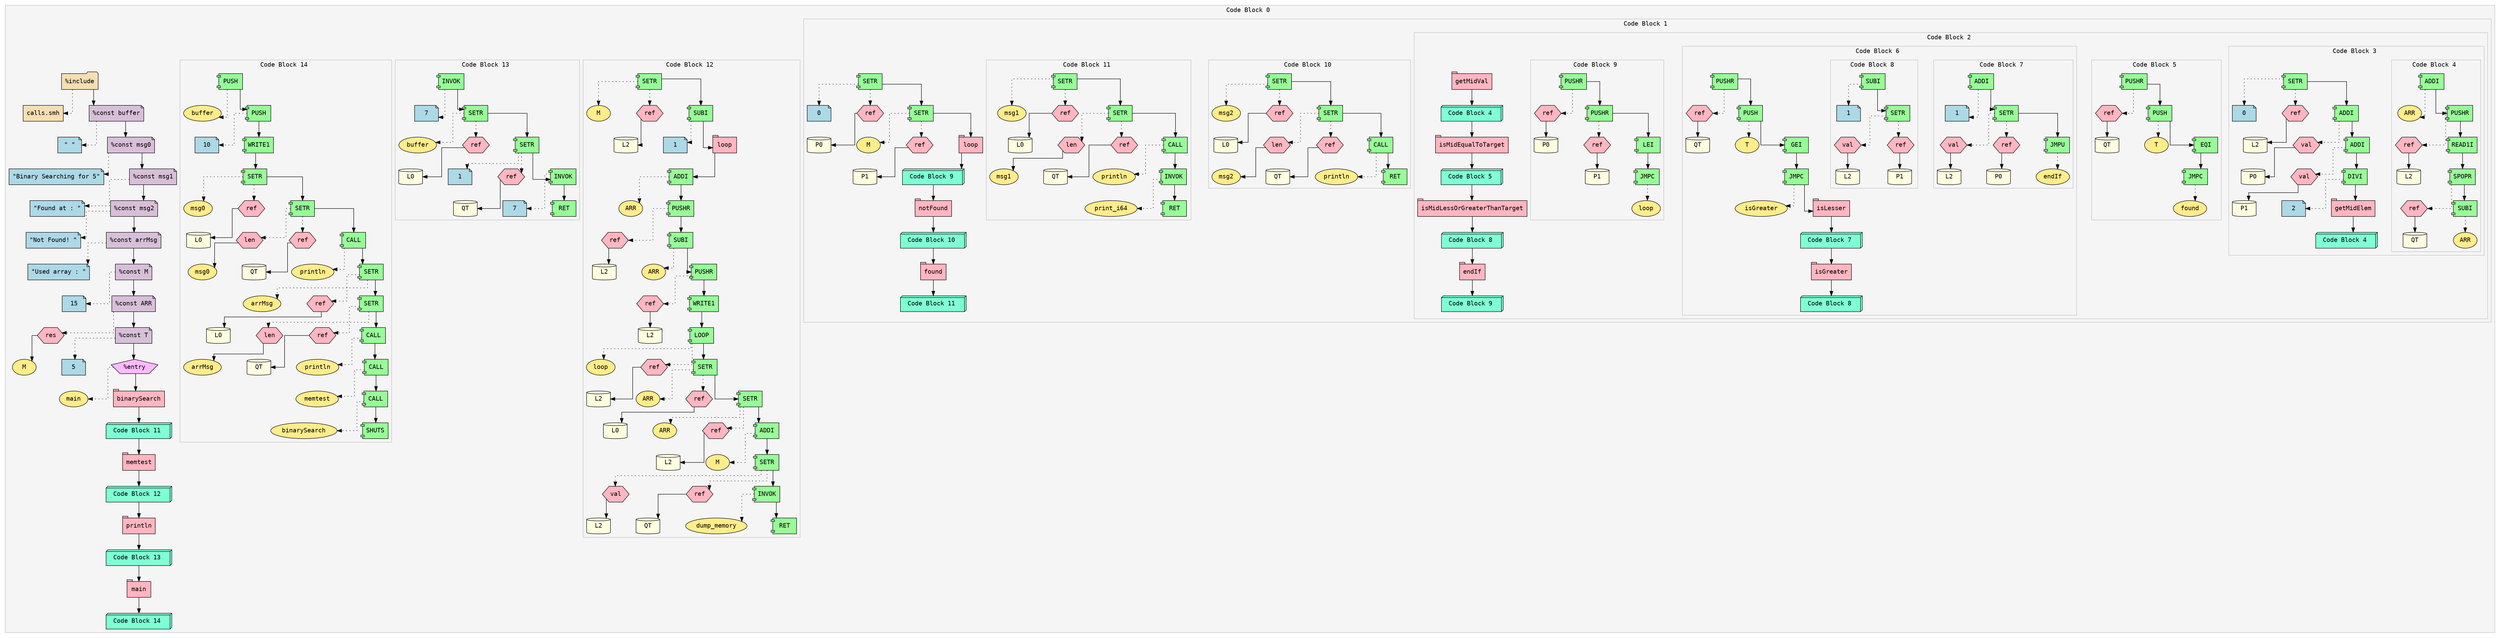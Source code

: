 digraph binarySearch {
    splines="ortho";
    nodesep=0.8;
    ranksep=0.5;
    subgraph cluster_0 {
        label="Code Block 0 ";
        style="filled";
        color="gray";
        fillcolor="whitesmoke";
        fontname="Courier";
        Expr_2 [shape="folder", style="filled", fillcolor="wheat", fontname="Courier", label="%include"];
        Expr_1 [shape="box", style="filled", fillcolor="wheat", fontname="Courier", label="calls.smh"];
        Expr_2 -> Expr_1 [style="dotted"];
        Expr_3 [shape="note", style="filled", fillcolor="thistle", fontname="Courier", label="%const buffer"];
        Expr_4 [shape="note", style="filled", fillcolor="lightblue", fontname="Courier", label="\" \""];
        Expr_3 -> Expr_4 [style="dotted"];
        Expr_2 -> Expr_3;
        Expr_5 [shape="note", style="filled", fillcolor="thistle", fontname="Courier", label="%const msg0"];
        Expr_6 [shape="note", style="filled", fillcolor="lightblue", fontname="Courier", label="\"Binary Searching for 5\""];
        Expr_5 -> Expr_6 [style="dotted"];
        Expr_3 -> Expr_5;
        Expr_7 [shape="note", style="filled", fillcolor="thistle", fontname="Courier", label="%const msg1"];
        Expr_8 [shape="note", style="filled", fillcolor="lightblue", fontname="Courier", label="\"Found at : \""];
        Expr_7 -> Expr_8 [style="dotted"];
        Expr_5 -> Expr_7;
        Expr_9 [shape="note", style="filled", fillcolor="thistle", fontname="Courier", label="%const msg2"];
        Expr_10 [shape="note", style="filled", fillcolor="lightblue", fontname="Courier", label="\"Not Found! \""];
        Expr_9 -> Expr_10 [style="dotted"];
        Expr_7 -> Expr_9;
        Expr_11 [shape="note", style="filled", fillcolor="thistle", fontname="Courier", label="%const arrMsg"];
        Expr_12 [shape="note", style="filled", fillcolor="lightblue", fontname="Courier", label="\"Used array : \""];
        Expr_11 -> Expr_12 [style="dotted"];
        Expr_9 -> Expr_11;
        Expr_13 [shape="note", style="filled", fillcolor="thistle", fontname="Courier", label="%const M"];
        Expr_14 [shape="note", style="filled", fillcolor="lightblue", fontname="Courier", label="15"];
        Expr_13 -> Expr_14 [style="dotted"];
        Expr_11 -> Expr_13;
        Expr_15 [shape="note", style="filled", fillcolor="thistle", fontname="Courier", label="%const ARR"];
        Expr_16 [shape="hexagon", style="filled", fillcolor="lightpink", fontname="Courier", label="res"];
        Expr_17 [shape="ellipse", style="filled", fillcolor="lightgoldenrod1", fontname="Courier", label="M"];
        Expr_16 -> Expr_17;
        Expr_15 -> Expr_16 [style="dotted"];
        Expr_13 -> Expr_15;
        Expr_18 [shape="note", style="filled", fillcolor="thistle", fontname="Courier", label="%const T"];
        Expr_19 [shape="note", style="filled", fillcolor="lightblue", fontname="Courier", label="5"];
        Expr_18 -> Expr_19 [style="dotted"];
        Expr_15 -> Expr_18;
        Expr_20 [shape="pentagon", style="filled", fillcolor="plum1", fontname="Courier", label="%entry"];
        Expr_21 [shape="ellipse", style="filled", fillcolor="lightgoldenrod1", fontname="Courier", label="main"];
        Expr_20 -> Expr_21 [style="dotted"];
        Expr_18 -> Expr_20;
        Expr_22 [shape="tab", style="filled", fillcolor="lightpink", fontname="Courier", label="binarySearch"];
        Expr_20 -> Expr_22;
        subgraph cluster_23 {
            label="Code Block 1 ";
            style="filled";
            color="gray";
            fillcolor="whitesmoke";
            fontname="Courier";
            Expr_24 [shape="component", style="filled", fillcolor="palegreen", fontname="Courier", label="SETR"];
            Expr_25 [shape="note", style="filled", fillcolor="lightblue", fontname="Courier", label="0"];
            Expr_24 -> Expr_25 [style="dotted"];
            Expr_26 [shape="hexagon", style="filled", fillcolor="lightpink", fontname="Courier", label="ref"];
            Expr_27 [shape="cylinder", style="filled", fillcolor="lightyellow", fontname="Courier", label="P0"];
            Expr_26 -> Expr_27;
            Expr_24 -> Expr_26 [style="dotted"];
            Expr_28 [shape="component", style="filled", fillcolor="palegreen", fontname="Courier", label="SETR"];
            Expr_29 [shape="ellipse", style="filled", fillcolor="lightgoldenrod1", fontname="Courier", label="M"];
            Expr_28 -> Expr_29 [style="dotted"];
            Expr_30 [shape="hexagon", style="filled", fillcolor="lightpink", fontname="Courier", label="ref"];
            Expr_31 [shape="cylinder", style="filled", fillcolor="lightyellow", fontname="Courier", label="P1"];
            Expr_30 -> Expr_31;
            Expr_28 -> Expr_30 [style="dotted"];
            Expr_24 -> Expr_28;
            Expr_32 [shape="tab", style="filled", fillcolor="lightpink", fontname="Courier", label="loop"];
            Expr_28 -> Expr_32;
            subgraph cluster_33 {
                label="Code Block 2 ";
                style="filled";
                color="gray";
                fillcolor="whitesmoke";
                fontname="Courier";
                Expr_34 [shape="tab", style="filled", fillcolor="lightpink", fontname="Courier", label="getMidVal"];
                subgraph cluster_35 {
                    label="Code Block 3 ";
                    style="filled";
                    color="gray";
                    fillcolor="whitesmoke";
                    fontname="Courier";
                    Expr_36 [shape="component", style="filled", fillcolor="palegreen", fontname="Courier", label="SETR"];
                    Expr_37 [shape="note", style="filled", fillcolor="lightblue", fontname="Courier", label="0"];
                    Expr_36 -> Expr_37 [style="dotted"];
                    Expr_38 [shape="hexagon", style="filled", fillcolor="lightpink", fontname="Courier", label="ref"];
                    Expr_39 [shape="cylinder", style="filled", fillcolor="lightyellow", fontname="Courier", label="L2"];
                    Expr_38 -> Expr_39;
                    Expr_36 -> Expr_38 [style="dotted"];
                    Expr_40 [shape="component", style="filled", fillcolor="palegreen", fontname="Courier", label="ADDI"];
                    Expr_41 [shape="hexagon", style="filled", fillcolor="lightpink", fontname="Courier", label="val"];
                    Expr_42 [shape="cylinder", style="filled", fillcolor="lightyellow", fontname="Courier", label="P0"];
                    Expr_41 -> Expr_42;
                    Expr_40 -> Expr_41 [style="dotted"];
                    Expr_36 -> Expr_40;
                    Expr_43 [shape="component", style="filled", fillcolor="palegreen", fontname="Courier", label="ADDI"];
                    Expr_44 [shape="hexagon", style="filled", fillcolor="lightpink", fontname="Courier", label="val"];
                    Expr_45 [shape="cylinder", style="filled", fillcolor="lightyellow", fontname="Courier", label="P1"];
                    Expr_44 -> Expr_45;
                    Expr_43 -> Expr_44 [style="dotted"];
                    Expr_40 -> Expr_43;
                    Expr_46 [shape="component", style="filled", fillcolor="palegreen", fontname="Courier", label="DIVI"];
                    Expr_47 [shape="note", style="filled", fillcolor="lightblue", fontname="Courier", label="2"];
                    Expr_46 -> Expr_47 [style="dotted"];
                    Expr_43 -> Expr_46;
                    Expr_48 [shape="tab", style="filled", fillcolor="lightpink", fontname="Courier", label="getMidElem"];
                    Expr_46 -> Expr_48;
                    subgraph cluster_49 {
                        label="Code Block 4 ";
                        style="filled";
                        color="gray";
                        fillcolor="whitesmoke";
                        fontname="Courier";
                        Expr_50 [shape="component", style="filled", fillcolor="palegreen", fontname="Courier", label="ADDI"];
                        Expr_51 [shape="ellipse", style="filled", fillcolor="lightgoldenrod1", fontname="Courier", label="ARR"];
                        Expr_50 -> Expr_51 [style="dotted"];
                        Expr_52 [shape="component", style="filled", fillcolor="palegreen", fontname="Courier", label="PUSHR"];
                        Expr_53 [shape="hexagon", style="filled", fillcolor="lightpink", fontname="Courier", label="ref"];
                        Expr_54 [shape="cylinder", style="filled", fillcolor="lightyellow", fontname="Courier", label="L2"];
                        Expr_53 -> Expr_54;
                        Expr_52 -> Expr_53 [style="dotted"];
                        Expr_50 -> Expr_52;
                        Expr_55 [shape="component", style="filled", fillcolor="palegreen", fontname="Courier", label="READ1I"];
                        Expr_52 -> Expr_55;
                        Expr_56 [shape="component", style="filled", fillcolor="palegreen", fontname="Courier", label="SPOPR"];
                        Expr_57 [shape="hexagon", style="filled", fillcolor="lightpink", fontname="Courier", label="ref"];
                        Expr_58 [shape="cylinder", style="filled", fillcolor="lightyellow", fontname="Courier", label="QT"];
                        Expr_57 -> Expr_58;
                        Expr_56 -> Expr_57 [style="dotted"];
                        Expr_55 -> Expr_56;
                        Expr_59 [shape="component", style="filled", fillcolor="palegreen", fontname="Courier", label="SUBI"];
                        Expr_60 [shape="ellipse", style="filled", fillcolor="lightgoldenrod1", fontname="Courier", label="ARR"];
                        Expr_59 -> Expr_60 [style="dotted"];
                        Expr_56 -> Expr_59;
                    }
                    Expr_49 [shape="box3d", style="filled", fillcolor="aquamarine", fontname="Courier", label=" Code Block 4  "];
                    Expr_48 -> Expr_49;
                }
                Expr_35 [shape="box3d", style="filled", fillcolor="aquamarine", fontname="Courier", label=" Code Block 4  "];
                Expr_34 -> Expr_35;
                Expr_61 [shape="tab", style="filled", fillcolor="lightpink", fontname="Courier", label="isMidEqualToTarget"];
                Expr_35 -> Expr_61;
                subgraph cluster_62 {
                    label="Code Block 5 ";
                    style="filled";
                    color="gray";
                    fillcolor="whitesmoke";
                    fontname="Courier";
                    Expr_63 [shape="component", style="filled", fillcolor="palegreen", fontname="Courier", label="PUSHR"];
                    Expr_64 [shape="hexagon", style="filled", fillcolor="lightpink", fontname="Courier", label="ref"];
                    Expr_65 [shape="cylinder", style="filled", fillcolor="lightyellow", fontname="Courier", label="QT"];
                    Expr_64 -> Expr_65;
                    Expr_63 -> Expr_64 [style="dotted"];
                    Expr_66 [shape="component", style="filled", fillcolor="palegreen", fontname="Courier", label="PUSH"];
                    Expr_67 [shape="ellipse", style="filled", fillcolor="lightgoldenrod1", fontname="Courier", label="T"];
                    Expr_66 -> Expr_67 [style="dotted"];
                    Expr_63 -> Expr_66;
                    Expr_68 [shape="component", style="filled", fillcolor="palegreen", fontname="Courier", label="EQI"];
                    Expr_66 -> Expr_68;
                    Expr_69 [shape="component", style="filled", fillcolor="palegreen", fontname="Courier", label="JMPC"];
                    Expr_70 [shape="ellipse", style="filled", fillcolor="lightgoldenrod1", fontname="Courier", label="found"];
                    Expr_69 -> Expr_70 [style="dotted"];
                    Expr_68 -> Expr_69;
                }
                Expr_62 [shape="box3d", style="filled", fillcolor="aquamarine", fontname="Courier", label=" Code Block 5  "];
                Expr_61 -> Expr_62;
                Expr_71 [shape="tab", style="filled", fillcolor="lightpink", fontname="Courier", label="isMidLessOrGreaterThanTarget"];
                Expr_62 -> Expr_71;
                subgraph cluster_72 {
                    label="Code Block 6 ";
                    style="filled";
                    color="gray";
                    fillcolor="whitesmoke";
                    fontname="Courier";
                    Expr_73 [shape="component", style="filled", fillcolor="palegreen", fontname="Courier", label="PUSHR"];
                    Expr_74 [shape="hexagon", style="filled", fillcolor="lightpink", fontname="Courier", label="ref"];
                    Expr_75 [shape="cylinder", style="filled", fillcolor="lightyellow", fontname="Courier", label="QT"];
                    Expr_74 -> Expr_75;
                    Expr_73 -> Expr_74 [style="dotted"];
                    Expr_76 [shape="component", style="filled", fillcolor="palegreen", fontname="Courier", label="PUSH"];
                    Expr_77 [shape="ellipse", style="filled", fillcolor="lightgoldenrod1", fontname="Courier", label="T"];
                    Expr_76 -> Expr_77 [style="dotted"];
                    Expr_73 -> Expr_76;
                    Expr_78 [shape="component", style="filled", fillcolor="palegreen", fontname="Courier", label="GEI"];
                    Expr_76 -> Expr_78;
                    Expr_79 [shape="component", style="filled", fillcolor="palegreen", fontname="Courier", label="JMPC"];
                    Expr_80 [shape="ellipse", style="filled", fillcolor="lightgoldenrod1", fontname="Courier", label="isGreater"];
                    Expr_79 -> Expr_80 [style="dotted"];
                    Expr_78 -> Expr_79;
                    Expr_81 [shape="tab", style="filled", fillcolor="lightpink", fontname="Courier", label="isLesser"];
                    Expr_79 -> Expr_81;
                    subgraph cluster_82 {
                        label="Code Block 7 ";
                        style="filled";
                        color="gray";
                        fillcolor="whitesmoke";
                        fontname="Courier";
                        Expr_83 [shape="component", style="filled", fillcolor="palegreen", fontname="Courier", label="ADDI"];
                        Expr_84 [shape="note", style="filled", fillcolor="lightblue", fontname="Courier", label="1"];
                        Expr_83 -> Expr_84 [style="dotted"];
                        Expr_85 [shape="component", style="filled", fillcolor="palegreen", fontname="Courier", label="SETR"];
                        Expr_86 [shape="hexagon", style="filled", fillcolor="lightpink", fontname="Courier", label="val"];
                        Expr_87 [shape="cylinder", style="filled", fillcolor="lightyellow", fontname="Courier", label="L2"];
                        Expr_86 -> Expr_87;
                        Expr_85 -> Expr_86 [style="dotted"];
                        Expr_88 [shape="hexagon", style="filled", fillcolor="lightpink", fontname="Courier", label="ref"];
                        Expr_89 [shape="cylinder", style="filled", fillcolor="lightyellow", fontname="Courier", label="P0"];
                        Expr_88 -> Expr_89;
                        Expr_85 -> Expr_88 [style="dotted"];
                        Expr_83 -> Expr_85;
                        Expr_90 [shape="component", style="filled", fillcolor="palegreen", fontname="Courier", label="JMPU"];
                        Expr_91 [shape="ellipse", style="filled", fillcolor="lightgoldenrod1", fontname="Courier", label="endIf"];
                        Expr_90 -> Expr_91 [style="dotted"];
                        Expr_85 -> Expr_90;
                    }
                    Expr_82 [shape="box3d", style="filled", fillcolor="aquamarine", fontname="Courier", label=" Code Block 7  "];
                    Expr_81 -> Expr_82;
                    Expr_92 [shape="tab", style="filled", fillcolor="lightpink", fontname="Courier", label="isGreater"];
                    Expr_82 -> Expr_92;
                    subgraph cluster_93 {
                        label="Code Block 8 ";
                        style="filled";
                        color="gray";
                        fillcolor="whitesmoke";
                        fontname="Courier";
                        Expr_94 [shape="component", style="filled", fillcolor="palegreen", fontname="Courier", label="SUBI"];
                        Expr_95 [shape="note", style="filled", fillcolor="lightblue", fontname="Courier", label="1"];
                        Expr_94 -> Expr_95 [style="dotted"];
                        Expr_96 [shape="component", style="filled", fillcolor="palegreen", fontname="Courier", label="SETR"];
                        Expr_97 [shape="hexagon", style="filled", fillcolor="lightpink", fontname="Courier", label="val"];
                        Expr_98 [shape="cylinder", style="filled", fillcolor="lightyellow", fontname="Courier", label="L2"];
                        Expr_97 -> Expr_98;
                        Expr_96 -> Expr_97 [style="dotted"];
                        Expr_99 [shape="hexagon", style="filled", fillcolor="lightpink", fontname="Courier", label="ref"];
                        Expr_100 [shape="cylinder", style="filled", fillcolor="lightyellow", fontname="Courier", label="P1"];
                        Expr_99 -> Expr_100;
                        Expr_96 -> Expr_99 [style="dotted"];
                        Expr_94 -> Expr_96;
                    }
                    Expr_93 [shape="box3d", style="filled", fillcolor="aquamarine", fontname="Courier", label=" Code Block 8  "];
                    Expr_92 -> Expr_93;
                }
                Expr_72 [shape="box3d", style="filled", fillcolor="aquamarine", fontname="Courier", label=" Code Block 8  "];
                Expr_71 -> Expr_72;
                Expr_101 [shape="tab", style="filled", fillcolor="lightpink", fontname="Courier", label="endIf"];
                Expr_72 -> Expr_101;
                subgraph cluster_102 {
                    label="Code Block 9 ";
                    style="filled";
                    color="gray";
                    fillcolor="whitesmoke";
                    fontname="Courier";
                    Expr_103 [shape="component", style="filled", fillcolor="palegreen", fontname="Courier", label="PUSHR"];
                    Expr_104 [shape="hexagon", style="filled", fillcolor="lightpink", fontname="Courier", label="ref"];
                    Expr_105 [shape="cylinder", style="filled", fillcolor="lightyellow", fontname="Courier", label="P0"];
                    Expr_104 -> Expr_105;
                    Expr_103 -> Expr_104 [style="dotted"];
                    Expr_106 [shape="component", style="filled", fillcolor="palegreen", fontname="Courier", label="PUSHR"];
                    Expr_107 [shape="hexagon", style="filled", fillcolor="lightpink", fontname="Courier", label="ref"];
                    Expr_108 [shape="cylinder", style="filled", fillcolor="lightyellow", fontname="Courier", label="P1"];
                    Expr_107 -> Expr_108;
                    Expr_106 -> Expr_107 [style="dotted"];
                    Expr_103 -> Expr_106;
                    Expr_109 [shape="component", style="filled", fillcolor="palegreen", fontname="Courier", label="LEI"];
                    Expr_106 -> Expr_109;
                    Expr_110 [shape="component", style="filled", fillcolor="palegreen", fontname="Courier", label="JMPC"];
                    Expr_111 [shape="ellipse", style="filled", fillcolor="lightgoldenrod1", fontname="Courier", label="loop"];
                    Expr_110 -> Expr_111 [style="dotted"];
                    Expr_109 -> Expr_110;
                }
                Expr_102 [shape="box3d", style="filled", fillcolor="aquamarine", fontname="Courier", label=" Code Block 9  "];
                Expr_101 -> Expr_102;
            }
            Expr_33 [shape="box3d", style="filled", fillcolor="aquamarine", fontname="Courier", label=" Code Block 9  "];
            Expr_32 -> Expr_33;
            Expr_112 [shape="tab", style="filled", fillcolor="lightpink", fontname="Courier", label="notFound"];
            Expr_33 -> Expr_112;
            subgraph cluster_113 {
                label="Code Block 10 ";
                style="filled";
                color="gray";
                fillcolor="whitesmoke";
                fontname="Courier";
                Expr_114 [shape="component", style="filled", fillcolor="palegreen", fontname="Courier", label="SETR"];
                Expr_115 [shape="ellipse", style="filled", fillcolor="lightgoldenrod1", fontname="Courier", label="msg2"];
                Expr_114 -> Expr_115 [style="dotted"];
                Expr_116 [shape="hexagon", style="filled", fillcolor="lightpink", fontname="Courier", label="ref"];
                Expr_117 [shape="cylinder", style="filled", fillcolor="lightyellow", fontname="Courier", label="L0"];
                Expr_116 -> Expr_117;
                Expr_114 -> Expr_116 [style="dotted"];
                Expr_118 [shape="component", style="filled", fillcolor="palegreen", fontname="Courier", label="SETR"];
                Expr_119 [shape="hexagon", style="filled", fillcolor="lightpink", fontname="Courier", label="len"];
                Expr_120 [shape="ellipse", style="filled", fillcolor="lightgoldenrod1", fontname="Courier", label="msg2"];
                Expr_119 -> Expr_120;
                Expr_118 -> Expr_119 [style="dotted"];
                Expr_121 [shape="hexagon", style="filled", fillcolor="lightpink", fontname="Courier", label="ref"];
                Expr_122 [shape="cylinder", style="filled", fillcolor="lightyellow", fontname="Courier", label="QT"];
                Expr_121 -> Expr_122;
                Expr_118 -> Expr_121 [style="dotted"];
                Expr_114 -> Expr_118;
                Expr_123 [shape="component", style="filled", fillcolor="palegreen", fontname="Courier", label="CALL"];
                Expr_124 [shape="ellipse", style="filled", fillcolor="lightgoldenrod1", fontname="Courier", label="println"];
                Expr_123 -> Expr_124 [style="dotted"];
                Expr_118 -> Expr_123;
                Expr_125 [shape="component", style="filled", fillcolor="palegreen", fontname="Courier", label="RET"];
                Expr_123 -> Expr_125;
            }
            Expr_113 [shape="box3d", style="filled", fillcolor="aquamarine", fontname="Courier", label=" Code Block 10  "];
            Expr_112 -> Expr_113;
            Expr_126 [shape="tab", style="filled", fillcolor="lightpink", fontname="Courier", label="found"];
            Expr_113 -> Expr_126;
            subgraph cluster_127 {
                label="Code Block 11 ";
                style="filled";
                color="gray";
                fillcolor="whitesmoke";
                fontname="Courier";
                Expr_128 [shape="component", style="filled", fillcolor="palegreen", fontname="Courier", label="SETR"];
                Expr_129 [shape="ellipse", style="filled", fillcolor="lightgoldenrod1", fontname="Courier", label="msg1"];
                Expr_128 -> Expr_129 [style="dotted"];
                Expr_130 [shape="hexagon", style="filled", fillcolor="lightpink", fontname="Courier", label="ref"];
                Expr_131 [shape="cylinder", style="filled", fillcolor="lightyellow", fontname="Courier", label="L0"];
                Expr_130 -> Expr_131;
                Expr_128 -> Expr_130 [style="dotted"];
                Expr_132 [shape="component", style="filled", fillcolor="palegreen", fontname="Courier", label="SETR"];
                Expr_133 [shape="hexagon", style="filled", fillcolor="lightpink", fontname="Courier", label="len"];
                Expr_134 [shape="ellipse", style="filled", fillcolor="lightgoldenrod1", fontname="Courier", label="msg1"];
                Expr_133 -> Expr_134;
                Expr_132 -> Expr_133 [style="dotted"];
                Expr_135 [shape="hexagon", style="filled", fillcolor="lightpink", fontname="Courier", label="ref"];
                Expr_136 [shape="cylinder", style="filled", fillcolor="lightyellow", fontname="Courier", label="QT"];
                Expr_135 -> Expr_136;
                Expr_132 -> Expr_135 [style="dotted"];
                Expr_128 -> Expr_132;
                Expr_137 [shape="component", style="filled", fillcolor="palegreen", fontname="Courier", label="CALL"];
                Expr_138 [shape="ellipse", style="filled", fillcolor="lightgoldenrod1", fontname="Courier", label="println"];
                Expr_137 -> Expr_138 [style="dotted"];
                Expr_132 -> Expr_137;
                Expr_139 [shape="component", style="filled", fillcolor="palegreen", fontname="Courier", label="INVOK"];
                Expr_140 [shape="ellipse", style="filled", fillcolor="lightgoldenrod1", fontname="Courier", label="print_i64"];
                Expr_139 -> Expr_140 [style="dotted"];
                Expr_137 -> Expr_139;
                Expr_141 [shape="component", style="filled", fillcolor="palegreen", fontname="Courier", label="RET"];
                Expr_139 -> Expr_141;
            }
            Expr_127 [shape="box3d", style="filled", fillcolor="aquamarine", fontname="Courier", label=" Code Block 11  "];
            Expr_126 -> Expr_127;
        }
        Expr_23 [shape="box3d", style="filled", fillcolor="aquamarine", fontname="Courier", label=" Code Block 11  "];
        Expr_22 -> Expr_23;
        Expr_142 [shape="tab", style="filled", fillcolor="lightpink", fontname="Courier", label="memtest"];
        Expr_23 -> Expr_142;
        subgraph cluster_143 {
            label="Code Block 12 ";
            style="filled";
            color="gray";
            fillcolor="whitesmoke";
            fontname="Courier";
            Expr_144 [shape="component", style="filled", fillcolor="palegreen", fontname="Courier", label="SETR"];
            Expr_145 [shape="ellipse", style="filled", fillcolor="lightgoldenrod1", fontname="Courier", label="M"];
            Expr_144 -> Expr_145 [style="dotted"];
            Expr_146 [shape="hexagon", style="filled", fillcolor="lightpink", fontname="Courier", label="ref"];
            Expr_147 [shape="cylinder", style="filled", fillcolor="lightyellow", fontname="Courier", label="L2"];
            Expr_146 -> Expr_147;
            Expr_144 -> Expr_146 [style="dotted"];
            Expr_148 [shape="component", style="filled", fillcolor="palegreen", fontname="Courier", label="SUBI"];
            Expr_149 [shape="note", style="filled", fillcolor="lightblue", fontname="Courier", label="1"];
            Expr_148 -> Expr_149 [style="dotted"];
            Expr_144 -> Expr_148;
            Expr_150 [shape="tab", style="filled", fillcolor="lightpink", fontname="Courier", label="loop"];
            Expr_148 -> Expr_150;
            Expr_151 [shape="component", style="filled", fillcolor="palegreen", fontname="Courier", label="ADDI"];
            Expr_152 [shape="ellipse", style="filled", fillcolor="lightgoldenrod1", fontname="Courier", label="ARR"];
            Expr_151 -> Expr_152 [style="dotted"];
            Expr_150 -> Expr_151;
            Expr_153 [shape="component", style="filled", fillcolor="palegreen", fontname="Courier", label="PUSHR"];
            Expr_154 [shape="hexagon", style="filled", fillcolor="lightpink", fontname="Courier", label="ref"];
            Expr_155 [shape="cylinder", style="filled", fillcolor="lightyellow", fontname="Courier", label="L2"];
            Expr_154 -> Expr_155;
            Expr_153 -> Expr_154 [style="dotted"];
            Expr_151 -> Expr_153;
            Expr_156 [shape="component", style="filled", fillcolor="palegreen", fontname="Courier", label="SUBI"];
            Expr_157 [shape="ellipse", style="filled", fillcolor="lightgoldenrod1", fontname="Courier", label="ARR"];
            Expr_156 -> Expr_157 [style="dotted"];
            Expr_153 -> Expr_156;
            Expr_158 [shape="component", style="filled", fillcolor="palegreen", fontname="Courier", label="PUSHR"];
            Expr_159 [shape="hexagon", style="filled", fillcolor="lightpink", fontname="Courier", label="ref"];
            Expr_160 [shape="cylinder", style="filled", fillcolor="lightyellow", fontname="Courier", label="L2"];
            Expr_159 -> Expr_160;
            Expr_158 -> Expr_159 [style="dotted"];
            Expr_156 -> Expr_158;
            Expr_161 [shape="component", style="filled", fillcolor="palegreen", fontname="Courier", label="WRITE1"];
            Expr_158 -> Expr_161;
            Expr_162 [shape="component", style="filled", fillcolor="palegreen", fontname="Courier", label="LOOP"];
            Expr_163 [shape="ellipse", style="filled", fillcolor="lightgoldenrod1", fontname="Courier", label="loop"];
            Expr_162 -> Expr_163 [style="dotted"];
            Expr_164 [shape="hexagon", style="filled", fillcolor="lightpink", fontname="Courier", label="ref"];
            Expr_165 [shape="cylinder", style="filled", fillcolor="lightyellow", fontname="Courier", label="L2"];
            Expr_164 -> Expr_165;
            Expr_162 -> Expr_164 [style="dotted"];
            Expr_161 -> Expr_162;
            Expr_166 [shape="component", style="filled", fillcolor="palegreen", fontname="Courier", label="SETR"];
            Expr_167 [shape="ellipse", style="filled", fillcolor="lightgoldenrod1", fontname="Courier", label="ARR"];
            Expr_166 -> Expr_167 [style="dotted"];
            Expr_168 [shape="hexagon", style="filled", fillcolor="lightpink", fontname="Courier", label="ref"];
            Expr_169 [shape="cylinder", style="filled", fillcolor="lightyellow", fontname="Courier", label="L0"];
            Expr_168 -> Expr_169;
            Expr_166 -> Expr_168 [style="dotted"];
            Expr_162 -> Expr_166;
            Expr_170 [shape="component", style="filled", fillcolor="palegreen", fontname="Courier", label="SETR"];
            Expr_171 [shape="ellipse", style="filled", fillcolor="lightgoldenrod1", fontname="Courier", label="ARR"];
            Expr_170 -> Expr_171 [style="dotted"];
            Expr_172 [shape="hexagon", style="filled", fillcolor="lightpink", fontname="Courier", label="ref"];
            Expr_173 [shape="cylinder", style="filled", fillcolor="lightyellow", fontname="Courier", label="L2"];
            Expr_172 -> Expr_173;
            Expr_170 -> Expr_172 [style="dotted"];
            Expr_166 -> Expr_170;
            Expr_174 [shape="component", style="filled", fillcolor="palegreen", fontname="Courier", label="ADDI"];
            Expr_175 [shape="ellipse", style="filled", fillcolor="lightgoldenrod1", fontname="Courier", label="M"];
            Expr_174 -> Expr_175 [style="dotted"];
            Expr_170 -> Expr_174;
            Expr_176 [shape="component", style="filled", fillcolor="palegreen", fontname="Courier", label="SETR"];
            Expr_177 [shape="hexagon", style="filled", fillcolor="lightpink", fontname="Courier", label="val"];
            Expr_178 [shape="cylinder", style="filled", fillcolor="lightyellow", fontname="Courier", label="L2"];
            Expr_177 -> Expr_178;
            Expr_176 -> Expr_177 [style="dotted"];
            Expr_179 [shape="hexagon", style="filled", fillcolor="lightpink", fontname="Courier", label="ref"];
            Expr_180 [shape="cylinder", style="filled", fillcolor="lightyellow", fontname="Courier", label="QT"];
            Expr_179 -> Expr_180;
            Expr_176 -> Expr_179 [style="dotted"];
            Expr_174 -> Expr_176;
            Expr_181 [shape="component", style="filled", fillcolor="palegreen", fontname="Courier", label="INVOK"];
            Expr_182 [shape="ellipse", style="filled", fillcolor="lightgoldenrod1", fontname="Courier", label="dump_memory"];
            Expr_181 -> Expr_182 [style="dotted"];
            Expr_176 -> Expr_181;
            Expr_183 [shape="component", style="filled", fillcolor="palegreen", fontname="Courier", label="RET"];
            Expr_181 -> Expr_183;
        }
        Expr_143 [shape="box3d", style="filled", fillcolor="aquamarine", fontname="Courier", label=" Code Block 12  "];
        Expr_142 -> Expr_143;
        Expr_184 [shape="tab", style="filled", fillcolor="lightpink", fontname="Courier", label="println"];
        Expr_143 -> Expr_184;
        subgraph cluster_185 {
            label="Code Block 13 ";
            style="filled";
            color="gray";
            fillcolor="whitesmoke";
            fontname="Courier";
            Expr_186 [shape="component", style="filled", fillcolor="palegreen", fontname="Courier", label="INVOK"];
            Expr_187 [shape="note", style="filled", fillcolor="lightblue", fontname="Courier", label="7"];
            Expr_186 -> Expr_187 [style="dotted"];
            Expr_188 [shape="component", style="filled", fillcolor="palegreen", fontname="Courier", label="SETR"];
            Expr_189 [shape="ellipse", style="filled", fillcolor="lightgoldenrod1", fontname="Courier", label="buffer"];
            Expr_188 -> Expr_189 [style="dotted"];
            Expr_190 [shape="hexagon", style="filled", fillcolor="lightpink", fontname="Courier", label="ref"];
            Expr_191 [shape="cylinder", style="filled", fillcolor="lightyellow", fontname="Courier", label="L0"];
            Expr_190 -> Expr_191;
            Expr_188 -> Expr_190 [style="dotted"];
            Expr_186 -> Expr_188;
            Expr_192 [shape="component", style="filled", fillcolor="palegreen", fontname="Courier", label="SETR"];
            Expr_193 [shape="note", style="filled", fillcolor="lightblue", fontname="Courier", label="1"];
            Expr_192 -> Expr_193 [style="dotted"];
            Expr_194 [shape="hexagon", style="filled", fillcolor="lightpink", fontname="Courier", label="ref"];
            Expr_195 [shape="cylinder", style="filled", fillcolor="lightyellow", fontname="Courier", label="QT"];
            Expr_194 -> Expr_195;
            Expr_192 -> Expr_194 [style="dotted"];
            Expr_188 -> Expr_192;
            Expr_196 [shape="component", style="filled", fillcolor="palegreen", fontname="Courier", label="INVOK"];
            Expr_197 [shape="note", style="filled", fillcolor="lightblue", fontname="Courier", label="7"];
            Expr_196 -> Expr_197 [style="dotted"];
            Expr_192 -> Expr_196;
            Expr_198 [shape="component", style="filled", fillcolor="palegreen", fontname="Courier", label="RET"];
            Expr_196 -> Expr_198;
        }
        Expr_185 [shape="box3d", style="filled", fillcolor="aquamarine", fontname="Courier", label=" Code Block 13  "];
        Expr_184 -> Expr_185;
        Expr_199 [shape="tab", style="filled", fillcolor="lightpink", fontname="Courier", label="main"];
        Expr_185 -> Expr_199;
        subgraph cluster_200 {
            label="Code Block 14 ";
            style="filled";
            color="gray";
            fillcolor="whitesmoke";
            fontname="Courier";
            Expr_201 [shape="component", style="filled", fillcolor="palegreen", fontname="Courier", label="PUSH"];
            Expr_202 [shape="ellipse", style="filled", fillcolor="lightgoldenrod1", fontname="Courier", label="buffer"];
            Expr_201 -> Expr_202 [style="dotted"];
            Expr_203 [shape="component", style="filled", fillcolor="palegreen", fontname="Courier", label="PUSH"];
            Expr_204 [shape="note", style="filled", fillcolor="lightblue", fontname="Courier", label="10"];
            Expr_203 -> Expr_204 [style="dotted"];
            Expr_201 -> Expr_203;
            Expr_205 [shape="component", style="filled", fillcolor="palegreen", fontname="Courier", label="WRITE1"];
            Expr_203 -> Expr_205;
            Expr_206 [shape="component", style="filled", fillcolor="palegreen", fontname="Courier", label="SETR"];
            Expr_207 [shape="ellipse", style="filled", fillcolor="lightgoldenrod1", fontname="Courier", label="msg0"];
            Expr_206 -> Expr_207 [style="dotted"];
            Expr_208 [shape="hexagon", style="filled", fillcolor="lightpink", fontname="Courier", label="ref"];
            Expr_209 [shape="cylinder", style="filled", fillcolor="lightyellow", fontname="Courier", label="L0"];
            Expr_208 -> Expr_209;
            Expr_206 -> Expr_208 [style="dotted"];
            Expr_205 -> Expr_206;
            Expr_210 [shape="component", style="filled", fillcolor="palegreen", fontname="Courier", label="SETR"];
            Expr_211 [shape="hexagon", style="filled", fillcolor="lightpink", fontname="Courier", label="len"];
            Expr_212 [shape="ellipse", style="filled", fillcolor="lightgoldenrod1", fontname="Courier", label="msg0"];
            Expr_211 -> Expr_212;
            Expr_210 -> Expr_211 [style="dotted"];
            Expr_213 [shape="hexagon", style="filled", fillcolor="lightpink", fontname="Courier", label="ref"];
            Expr_214 [shape="cylinder", style="filled", fillcolor="lightyellow", fontname="Courier", label="QT"];
            Expr_213 -> Expr_214;
            Expr_210 -> Expr_213 [style="dotted"];
            Expr_206 -> Expr_210;
            Expr_215 [shape="component", style="filled", fillcolor="palegreen", fontname="Courier", label="CALL"];
            Expr_216 [shape="ellipse", style="filled", fillcolor="lightgoldenrod1", fontname="Courier", label="println"];
            Expr_215 -> Expr_216 [style="dotted"];
            Expr_210 -> Expr_215;
            Expr_217 [shape="component", style="filled", fillcolor="palegreen", fontname="Courier", label="SETR"];
            Expr_218 [shape="ellipse", style="filled", fillcolor="lightgoldenrod1", fontname="Courier", label="arrMsg"];
            Expr_217 -> Expr_218 [style="dotted"];
            Expr_219 [shape="hexagon", style="filled", fillcolor="lightpink", fontname="Courier", label="ref"];
            Expr_220 [shape="cylinder", style="filled", fillcolor="lightyellow", fontname="Courier", label="L0"];
            Expr_219 -> Expr_220;
            Expr_217 -> Expr_219 [style="dotted"];
            Expr_215 -> Expr_217;
            Expr_221 [shape="component", style="filled", fillcolor="palegreen", fontname="Courier", label="SETR"];
            Expr_222 [shape="hexagon", style="filled", fillcolor="lightpink", fontname="Courier", label="len"];
            Expr_223 [shape="ellipse", style="filled", fillcolor="lightgoldenrod1", fontname="Courier", label="arrMsg"];
            Expr_222 -> Expr_223;
            Expr_221 -> Expr_222 [style="dotted"];
            Expr_224 [shape="hexagon", style="filled", fillcolor="lightpink", fontname="Courier", label="ref"];
            Expr_225 [shape="cylinder", style="filled", fillcolor="lightyellow", fontname="Courier", label="QT"];
            Expr_224 -> Expr_225;
            Expr_221 -> Expr_224 [style="dotted"];
            Expr_217 -> Expr_221;
            Expr_226 [shape="component", style="filled", fillcolor="palegreen", fontname="Courier", label="CALL"];
            Expr_227 [shape="ellipse", style="filled", fillcolor="lightgoldenrod1", fontname="Courier", label="println"];
            Expr_226 -> Expr_227 [style="dotted"];
            Expr_221 -> Expr_226;
            Expr_228 [shape="component", style="filled", fillcolor="palegreen", fontname="Courier", label="CALL"];
            Expr_229 [shape="ellipse", style="filled", fillcolor="lightgoldenrod1", fontname="Courier", label="memtest"];
            Expr_228 -> Expr_229 [style="dotted"];
            Expr_226 -> Expr_228;
            Expr_230 [shape="component", style="filled", fillcolor="palegreen", fontname="Courier", label="CALL"];
            Expr_231 [shape="ellipse", style="filled", fillcolor="lightgoldenrod1", fontname="Courier", label="binarySearch"];
            Expr_230 -> Expr_231 [style="dotted"];
            Expr_228 -> Expr_230;
            Expr_232 [shape="component", style="filled", fillcolor="palegreen", fontname="Courier", label="SHUTS"];
            Expr_230 -> Expr_232;
        }
        Expr_200 [shape="box3d", style="filled", fillcolor="aquamarine", fontname="Courier", label=" Code Block 14  "];
        Expr_199 -> Expr_200;
    }
}

